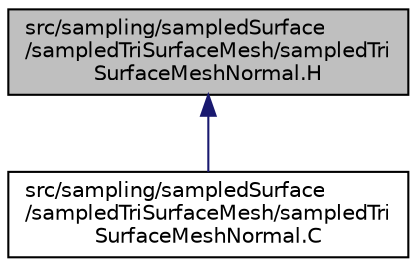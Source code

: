 digraph "src/sampling/sampledSurface/sampledTriSurfaceMesh/sampledTriSurfaceMeshNormal.H"
{
  bgcolor="transparent";
  edge [fontname="Helvetica",fontsize="10",labelfontname="Helvetica",labelfontsize="10"];
  node [fontname="Helvetica",fontsize="10",shape=record];
  Node1 [label="src/sampling/sampledSurface\l/sampledTriSurfaceMesh/sampledTri\lSurfaceMeshNormal.H",height=0.2,width=0.4,color="black", fillcolor="grey75", style="filled" fontcolor="black"];
  Node1 -> Node2 [dir="back",color="midnightblue",fontsize="10",style="solid",fontname="Helvetica"];
  Node2 [label="src/sampling/sampledSurface\l/sampledTriSurfaceMesh/sampledTri\lSurfaceMeshNormal.C",height=0.2,width=0.4,color="black",URL="$sampledTriSurfaceMeshNormal_8C.html"];
}
